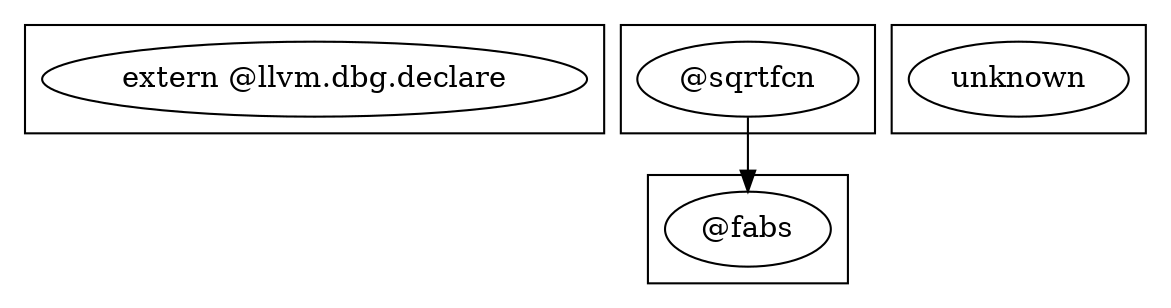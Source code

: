 digraph {
    subgraph cluster_0 {
        98 [label="extern @llvm.dbg.declare"];
    }
    subgraph cluster_1 {
        22 [label="@sqrtfcn"];
    }
    subgraph cluster_2 {
        1 [label="@fabs"];
    }
    subgraph cluster_3 {
        -100 [label=unknown];
    }
    22 -> 1 [label=""];
}